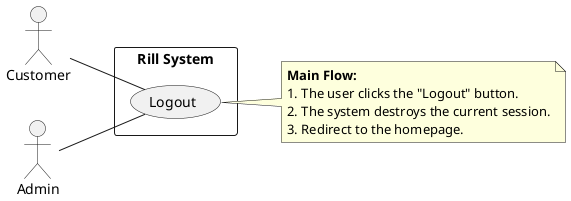@startuml
left to right direction

actor Customer
actor Admin

rectangle "Rill System" {
  usecase "Logout" as UC2b
}

note right of UC2b
  **Main Flow:**
  1. The user clicks the "Logout" button.
  2. The system destroys the current session.
  3. Redirect to the homepage.
end note

Customer -- UC2b
Admin -- UC2b
@enduml
